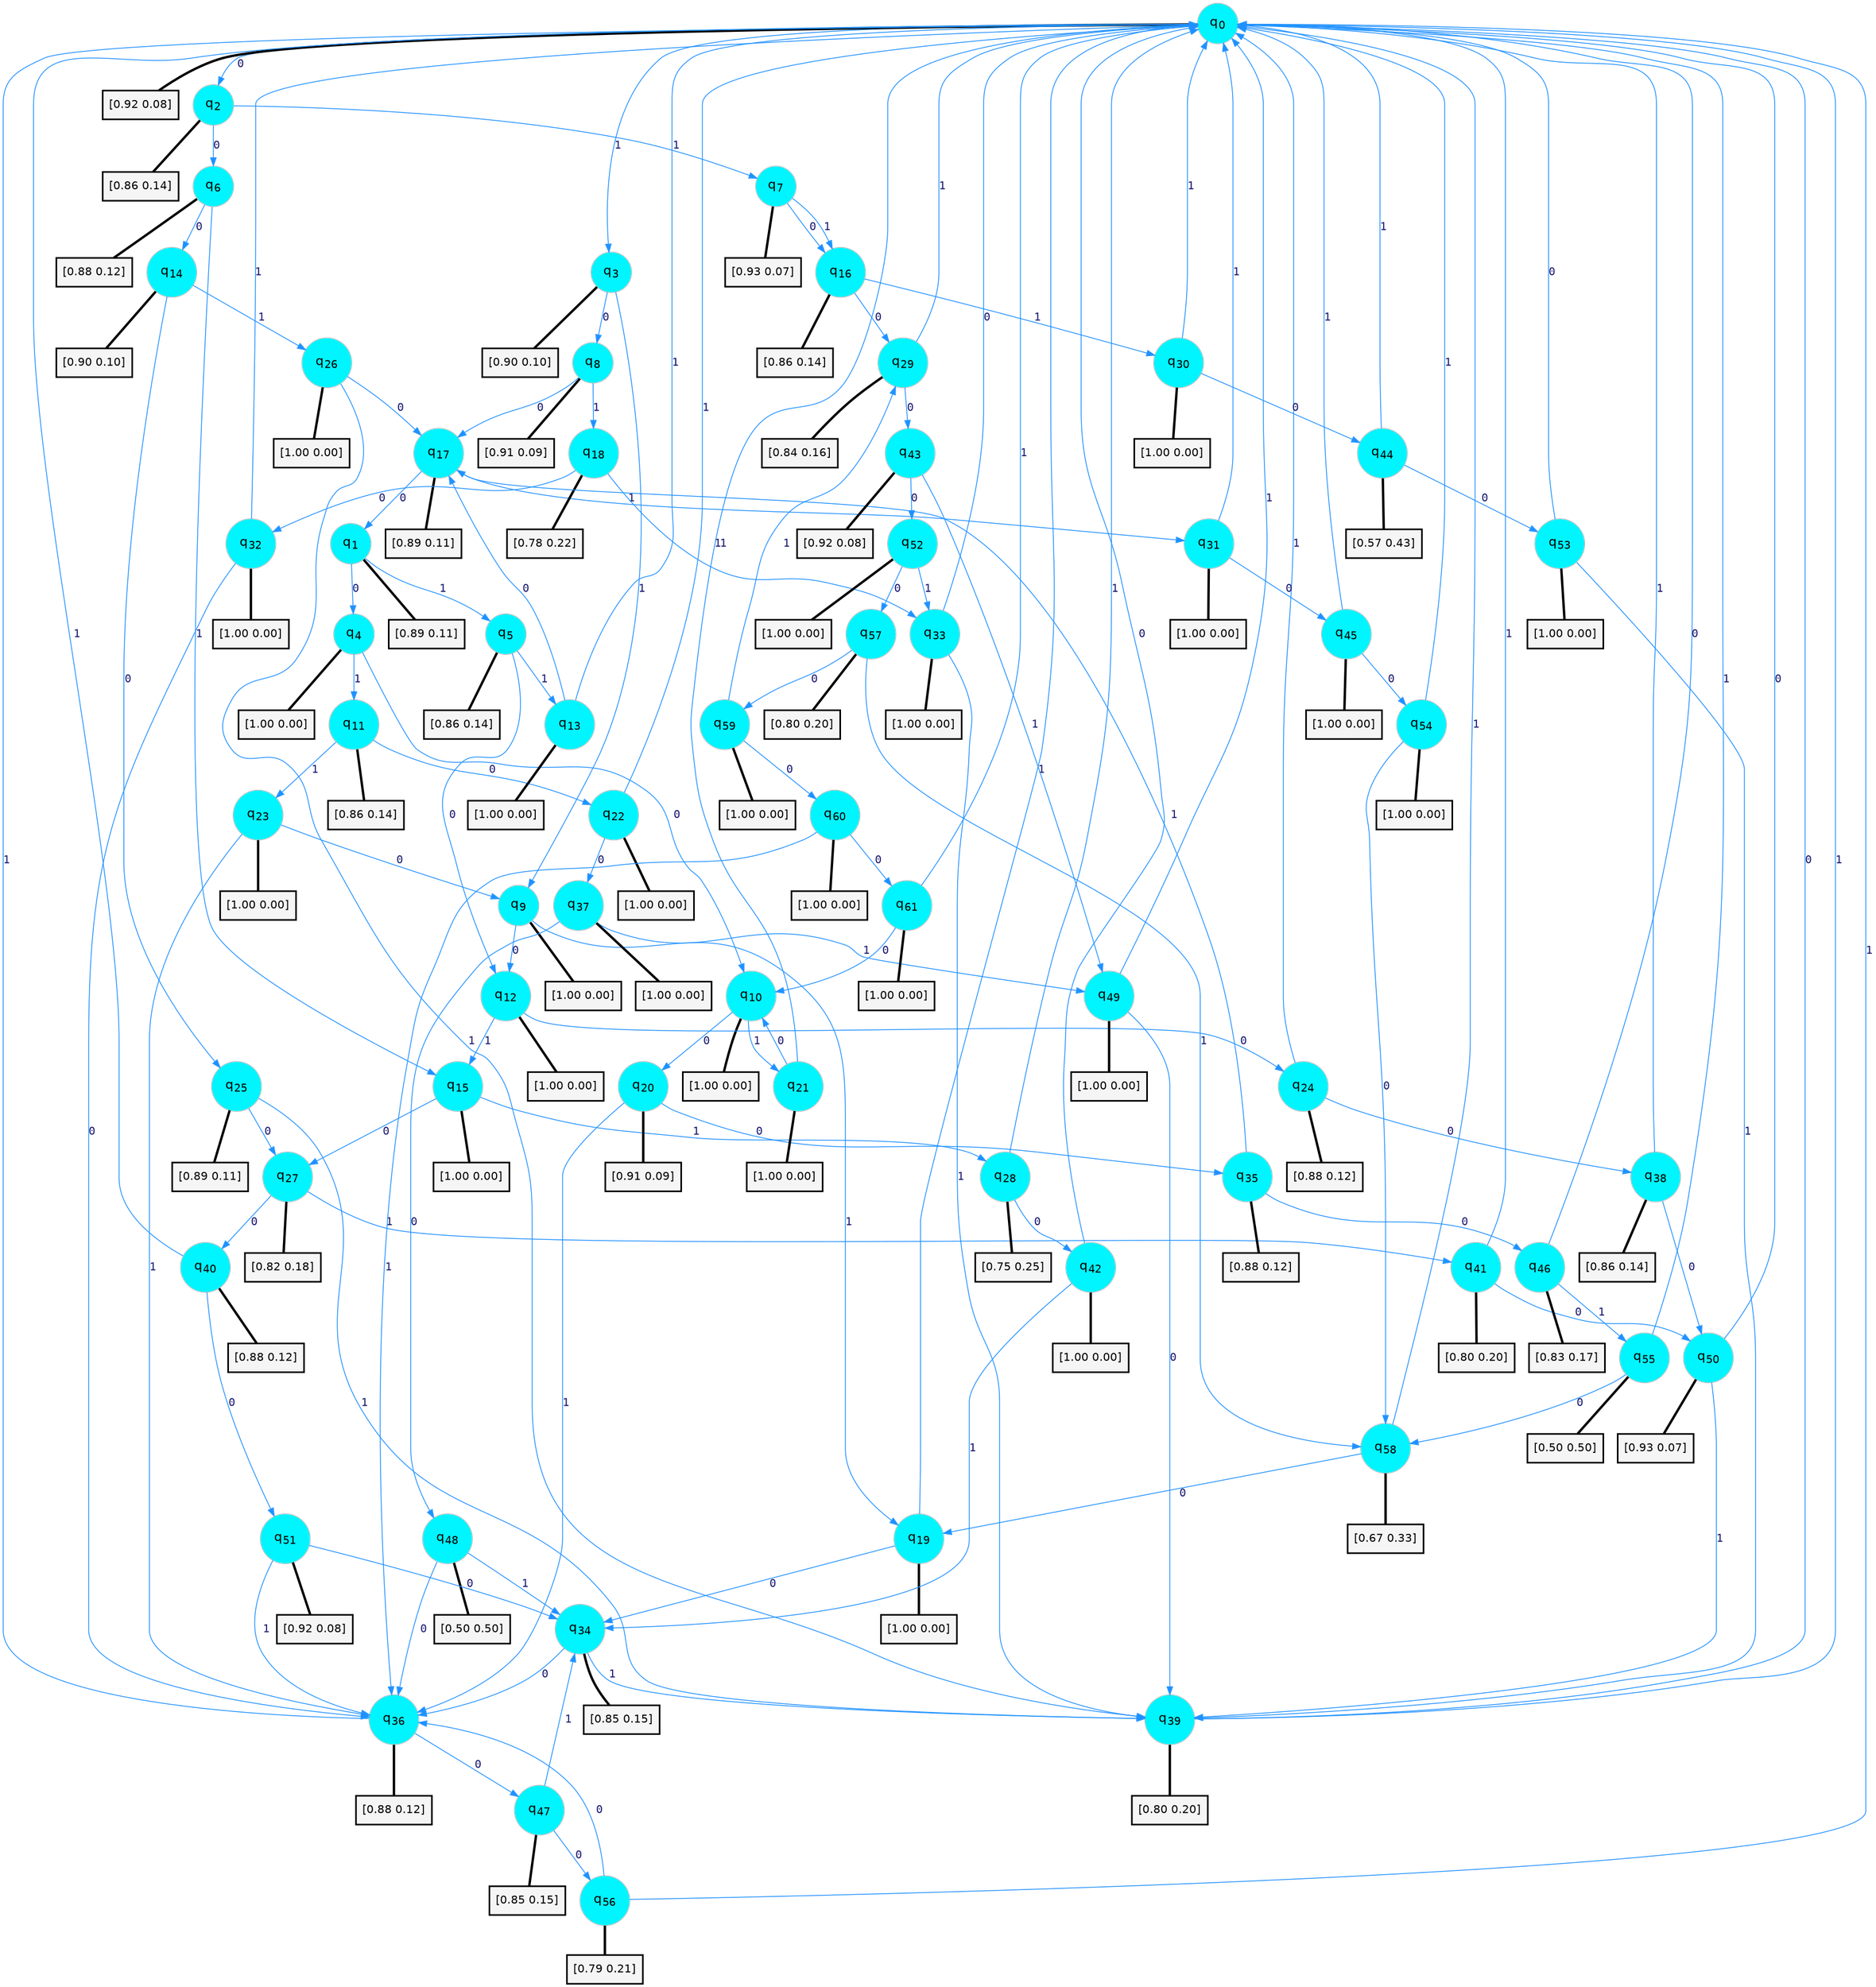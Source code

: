 digraph G {
graph [
bgcolor=transparent, dpi=300, rankdir=TD, size="40,25"];
node [
color=gray, fillcolor=turquoise1, fontcolor=black, fontname=Helvetica, fontsize=16, fontweight=bold, shape=circle, style=filled];
edge [
arrowsize=1, color=dodgerblue1, fontcolor=midnightblue, fontname=courier, fontweight=bold, penwidth=1, style=solid, weight=20];
0[label=<q<SUB>0</SUB>>];
1[label=<q<SUB>1</SUB>>];
2[label=<q<SUB>2</SUB>>];
3[label=<q<SUB>3</SUB>>];
4[label=<q<SUB>4</SUB>>];
5[label=<q<SUB>5</SUB>>];
6[label=<q<SUB>6</SUB>>];
7[label=<q<SUB>7</SUB>>];
8[label=<q<SUB>8</SUB>>];
9[label=<q<SUB>9</SUB>>];
10[label=<q<SUB>10</SUB>>];
11[label=<q<SUB>11</SUB>>];
12[label=<q<SUB>12</SUB>>];
13[label=<q<SUB>13</SUB>>];
14[label=<q<SUB>14</SUB>>];
15[label=<q<SUB>15</SUB>>];
16[label=<q<SUB>16</SUB>>];
17[label=<q<SUB>17</SUB>>];
18[label=<q<SUB>18</SUB>>];
19[label=<q<SUB>19</SUB>>];
20[label=<q<SUB>20</SUB>>];
21[label=<q<SUB>21</SUB>>];
22[label=<q<SUB>22</SUB>>];
23[label=<q<SUB>23</SUB>>];
24[label=<q<SUB>24</SUB>>];
25[label=<q<SUB>25</SUB>>];
26[label=<q<SUB>26</SUB>>];
27[label=<q<SUB>27</SUB>>];
28[label=<q<SUB>28</SUB>>];
29[label=<q<SUB>29</SUB>>];
30[label=<q<SUB>30</SUB>>];
31[label=<q<SUB>31</SUB>>];
32[label=<q<SUB>32</SUB>>];
33[label=<q<SUB>33</SUB>>];
34[label=<q<SUB>34</SUB>>];
35[label=<q<SUB>35</SUB>>];
36[label=<q<SUB>36</SUB>>];
37[label=<q<SUB>37</SUB>>];
38[label=<q<SUB>38</SUB>>];
39[label=<q<SUB>39</SUB>>];
40[label=<q<SUB>40</SUB>>];
41[label=<q<SUB>41</SUB>>];
42[label=<q<SUB>42</SUB>>];
43[label=<q<SUB>43</SUB>>];
44[label=<q<SUB>44</SUB>>];
45[label=<q<SUB>45</SUB>>];
46[label=<q<SUB>46</SUB>>];
47[label=<q<SUB>47</SUB>>];
48[label=<q<SUB>48</SUB>>];
49[label=<q<SUB>49</SUB>>];
50[label=<q<SUB>50</SUB>>];
51[label=<q<SUB>51</SUB>>];
52[label=<q<SUB>52</SUB>>];
53[label=<q<SUB>53</SUB>>];
54[label=<q<SUB>54</SUB>>];
55[label=<q<SUB>55</SUB>>];
56[label=<q<SUB>56</SUB>>];
57[label=<q<SUB>57</SUB>>];
58[label=<q<SUB>58</SUB>>];
59[label=<q<SUB>59</SUB>>];
60[label=<q<SUB>60</SUB>>];
61[label=<q<SUB>61</SUB>>];
62[label="[0.92 0.08]", shape=box,fontcolor=black, fontname=Helvetica, fontsize=14, penwidth=2, fillcolor=whitesmoke,color=black];
63[label="[0.89 0.11]", shape=box,fontcolor=black, fontname=Helvetica, fontsize=14, penwidth=2, fillcolor=whitesmoke,color=black];
64[label="[0.86 0.14]", shape=box,fontcolor=black, fontname=Helvetica, fontsize=14, penwidth=2, fillcolor=whitesmoke,color=black];
65[label="[0.90 0.10]", shape=box,fontcolor=black, fontname=Helvetica, fontsize=14, penwidth=2, fillcolor=whitesmoke,color=black];
66[label="[1.00 0.00]", shape=box,fontcolor=black, fontname=Helvetica, fontsize=14, penwidth=2, fillcolor=whitesmoke,color=black];
67[label="[0.86 0.14]", shape=box,fontcolor=black, fontname=Helvetica, fontsize=14, penwidth=2, fillcolor=whitesmoke,color=black];
68[label="[0.88 0.12]", shape=box,fontcolor=black, fontname=Helvetica, fontsize=14, penwidth=2, fillcolor=whitesmoke,color=black];
69[label="[0.93 0.07]", shape=box,fontcolor=black, fontname=Helvetica, fontsize=14, penwidth=2, fillcolor=whitesmoke,color=black];
70[label="[0.91 0.09]", shape=box,fontcolor=black, fontname=Helvetica, fontsize=14, penwidth=2, fillcolor=whitesmoke,color=black];
71[label="[1.00 0.00]", shape=box,fontcolor=black, fontname=Helvetica, fontsize=14, penwidth=2, fillcolor=whitesmoke,color=black];
72[label="[1.00 0.00]", shape=box,fontcolor=black, fontname=Helvetica, fontsize=14, penwidth=2, fillcolor=whitesmoke,color=black];
73[label="[0.86 0.14]", shape=box,fontcolor=black, fontname=Helvetica, fontsize=14, penwidth=2, fillcolor=whitesmoke,color=black];
74[label="[1.00 0.00]", shape=box,fontcolor=black, fontname=Helvetica, fontsize=14, penwidth=2, fillcolor=whitesmoke,color=black];
75[label="[1.00 0.00]", shape=box,fontcolor=black, fontname=Helvetica, fontsize=14, penwidth=2, fillcolor=whitesmoke,color=black];
76[label="[0.90 0.10]", shape=box,fontcolor=black, fontname=Helvetica, fontsize=14, penwidth=2, fillcolor=whitesmoke,color=black];
77[label="[1.00 0.00]", shape=box,fontcolor=black, fontname=Helvetica, fontsize=14, penwidth=2, fillcolor=whitesmoke,color=black];
78[label="[0.86 0.14]", shape=box,fontcolor=black, fontname=Helvetica, fontsize=14, penwidth=2, fillcolor=whitesmoke,color=black];
79[label="[0.89 0.11]", shape=box,fontcolor=black, fontname=Helvetica, fontsize=14, penwidth=2, fillcolor=whitesmoke,color=black];
80[label="[0.78 0.22]", shape=box,fontcolor=black, fontname=Helvetica, fontsize=14, penwidth=2, fillcolor=whitesmoke,color=black];
81[label="[1.00 0.00]", shape=box,fontcolor=black, fontname=Helvetica, fontsize=14, penwidth=2, fillcolor=whitesmoke,color=black];
82[label="[0.91 0.09]", shape=box,fontcolor=black, fontname=Helvetica, fontsize=14, penwidth=2, fillcolor=whitesmoke,color=black];
83[label="[1.00 0.00]", shape=box,fontcolor=black, fontname=Helvetica, fontsize=14, penwidth=2, fillcolor=whitesmoke,color=black];
84[label="[1.00 0.00]", shape=box,fontcolor=black, fontname=Helvetica, fontsize=14, penwidth=2, fillcolor=whitesmoke,color=black];
85[label="[1.00 0.00]", shape=box,fontcolor=black, fontname=Helvetica, fontsize=14, penwidth=2, fillcolor=whitesmoke,color=black];
86[label="[0.88 0.12]", shape=box,fontcolor=black, fontname=Helvetica, fontsize=14, penwidth=2, fillcolor=whitesmoke,color=black];
87[label="[0.89 0.11]", shape=box,fontcolor=black, fontname=Helvetica, fontsize=14, penwidth=2, fillcolor=whitesmoke,color=black];
88[label="[1.00 0.00]", shape=box,fontcolor=black, fontname=Helvetica, fontsize=14, penwidth=2, fillcolor=whitesmoke,color=black];
89[label="[0.82 0.18]", shape=box,fontcolor=black, fontname=Helvetica, fontsize=14, penwidth=2, fillcolor=whitesmoke,color=black];
90[label="[0.75 0.25]", shape=box,fontcolor=black, fontname=Helvetica, fontsize=14, penwidth=2, fillcolor=whitesmoke,color=black];
91[label="[0.84 0.16]", shape=box,fontcolor=black, fontname=Helvetica, fontsize=14, penwidth=2, fillcolor=whitesmoke,color=black];
92[label="[1.00 0.00]", shape=box,fontcolor=black, fontname=Helvetica, fontsize=14, penwidth=2, fillcolor=whitesmoke,color=black];
93[label="[1.00 0.00]", shape=box,fontcolor=black, fontname=Helvetica, fontsize=14, penwidth=2, fillcolor=whitesmoke,color=black];
94[label="[1.00 0.00]", shape=box,fontcolor=black, fontname=Helvetica, fontsize=14, penwidth=2, fillcolor=whitesmoke,color=black];
95[label="[1.00 0.00]", shape=box,fontcolor=black, fontname=Helvetica, fontsize=14, penwidth=2, fillcolor=whitesmoke,color=black];
96[label="[0.85 0.15]", shape=box,fontcolor=black, fontname=Helvetica, fontsize=14, penwidth=2, fillcolor=whitesmoke,color=black];
97[label="[0.88 0.12]", shape=box,fontcolor=black, fontname=Helvetica, fontsize=14, penwidth=2, fillcolor=whitesmoke,color=black];
98[label="[0.88 0.12]", shape=box,fontcolor=black, fontname=Helvetica, fontsize=14, penwidth=2, fillcolor=whitesmoke,color=black];
99[label="[1.00 0.00]", shape=box,fontcolor=black, fontname=Helvetica, fontsize=14, penwidth=2, fillcolor=whitesmoke,color=black];
100[label="[0.86 0.14]", shape=box,fontcolor=black, fontname=Helvetica, fontsize=14, penwidth=2, fillcolor=whitesmoke,color=black];
101[label="[0.80 0.20]", shape=box,fontcolor=black, fontname=Helvetica, fontsize=14, penwidth=2, fillcolor=whitesmoke,color=black];
102[label="[0.88 0.12]", shape=box,fontcolor=black, fontname=Helvetica, fontsize=14, penwidth=2, fillcolor=whitesmoke,color=black];
103[label="[0.80 0.20]", shape=box,fontcolor=black, fontname=Helvetica, fontsize=14, penwidth=2, fillcolor=whitesmoke,color=black];
104[label="[1.00 0.00]", shape=box,fontcolor=black, fontname=Helvetica, fontsize=14, penwidth=2, fillcolor=whitesmoke,color=black];
105[label="[0.92 0.08]", shape=box,fontcolor=black, fontname=Helvetica, fontsize=14, penwidth=2, fillcolor=whitesmoke,color=black];
106[label="[0.57 0.43]", shape=box,fontcolor=black, fontname=Helvetica, fontsize=14, penwidth=2, fillcolor=whitesmoke,color=black];
107[label="[1.00 0.00]", shape=box,fontcolor=black, fontname=Helvetica, fontsize=14, penwidth=2, fillcolor=whitesmoke,color=black];
108[label="[0.83 0.17]", shape=box,fontcolor=black, fontname=Helvetica, fontsize=14, penwidth=2, fillcolor=whitesmoke,color=black];
109[label="[0.85 0.15]", shape=box,fontcolor=black, fontname=Helvetica, fontsize=14, penwidth=2, fillcolor=whitesmoke,color=black];
110[label="[0.50 0.50]", shape=box,fontcolor=black, fontname=Helvetica, fontsize=14, penwidth=2, fillcolor=whitesmoke,color=black];
111[label="[1.00 0.00]", shape=box,fontcolor=black, fontname=Helvetica, fontsize=14, penwidth=2, fillcolor=whitesmoke,color=black];
112[label="[0.93 0.07]", shape=box,fontcolor=black, fontname=Helvetica, fontsize=14, penwidth=2, fillcolor=whitesmoke,color=black];
113[label="[0.92 0.08]", shape=box,fontcolor=black, fontname=Helvetica, fontsize=14, penwidth=2, fillcolor=whitesmoke,color=black];
114[label="[1.00 0.00]", shape=box,fontcolor=black, fontname=Helvetica, fontsize=14, penwidth=2, fillcolor=whitesmoke,color=black];
115[label="[1.00 0.00]", shape=box,fontcolor=black, fontname=Helvetica, fontsize=14, penwidth=2, fillcolor=whitesmoke,color=black];
116[label="[1.00 0.00]", shape=box,fontcolor=black, fontname=Helvetica, fontsize=14, penwidth=2, fillcolor=whitesmoke,color=black];
117[label="[0.50 0.50]", shape=box,fontcolor=black, fontname=Helvetica, fontsize=14, penwidth=2, fillcolor=whitesmoke,color=black];
118[label="[0.79 0.21]", shape=box,fontcolor=black, fontname=Helvetica, fontsize=14, penwidth=2, fillcolor=whitesmoke,color=black];
119[label="[0.80 0.20]", shape=box,fontcolor=black, fontname=Helvetica, fontsize=14, penwidth=2, fillcolor=whitesmoke,color=black];
120[label="[0.67 0.33]", shape=box,fontcolor=black, fontname=Helvetica, fontsize=14, penwidth=2, fillcolor=whitesmoke,color=black];
121[label="[1.00 0.00]", shape=box,fontcolor=black, fontname=Helvetica, fontsize=14, penwidth=2, fillcolor=whitesmoke,color=black];
122[label="[1.00 0.00]", shape=box,fontcolor=black, fontname=Helvetica, fontsize=14, penwidth=2, fillcolor=whitesmoke,color=black];
123[label="[1.00 0.00]", shape=box,fontcolor=black, fontname=Helvetica, fontsize=14, penwidth=2, fillcolor=whitesmoke,color=black];
0->2 [label=0];
0->3 [label=1];
0->62 [arrowhead=none, penwidth=3,color=black];
1->4 [label=0];
1->5 [label=1];
1->63 [arrowhead=none, penwidth=3,color=black];
2->6 [label=0];
2->7 [label=1];
2->64 [arrowhead=none, penwidth=3,color=black];
3->8 [label=0];
3->9 [label=1];
3->65 [arrowhead=none, penwidth=3,color=black];
4->10 [label=0];
4->11 [label=1];
4->66 [arrowhead=none, penwidth=3,color=black];
5->12 [label=0];
5->13 [label=1];
5->67 [arrowhead=none, penwidth=3,color=black];
6->14 [label=0];
6->15 [label=1];
6->68 [arrowhead=none, penwidth=3,color=black];
7->16 [label=0];
7->16 [label=1];
7->69 [arrowhead=none, penwidth=3,color=black];
8->17 [label=0];
8->18 [label=1];
8->70 [arrowhead=none, penwidth=3,color=black];
9->12 [label=0];
9->19 [label=1];
9->71 [arrowhead=none, penwidth=3,color=black];
10->20 [label=0];
10->21 [label=1];
10->72 [arrowhead=none, penwidth=3,color=black];
11->22 [label=0];
11->23 [label=1];
11->73 [arrowhead=none, penwidth=3,color=black];
12->24 [label=0];
12->15 [label=1];
12->74 [arrowhead=none, penwidth=3,color=black];
13->17 [label=0];
13->0 [label=1];
13->75 [arrowhead=none, penwidth=3,color=black];
14->25 [label=0];
14->26 [label=1];
14->76 [arrowhead=none, penwidth=3,color=black];
15->27 [label=0];
15->28 [label=1];
15->77 [arrowhead=none, penwidth=3,color=black];
16->29 [label=0];
16->30 [label=1];
16->78 [arrowhead=none, penwidth=3,color=black];
17->1 [label=0];
17->31 [label=1];
17->79 [arrowhead=none, penwidth=3,color=black];
18->32 [label=0];
18->33 [label=1];
18->80 [arrowhead=none, penwidth=3,color=black];
19->34 [label=0];
19->0 [label=1];
19->81 [arrowhead=none, penwidth=3,color=black];
20->35 [label=0];
20->36 [label=1];
20->82 [arrowhead=none, penwidth=3,color=black];
21->10 [label=0];
21->0 [label=1];
21->83 [arrowhead=none, penwidth=3,color=black];
22->37 [label=0];
22->0 [label=1];
22->84 [arrowhead=none, penwidth=3,color=black];
23->9 [label=0];
23->36 [label=1];
23->85 [arrowhead=none, penwidth=3,color=black];
24->38 [label=0];
24->0 [label=1];
24->86 [arrowhead=none, penwidth=3,color=black];
25->27 [label=0];
25->39 [label=1];
25->87 [arrowhead=none, penwidth=3,color=black];
26->17 [label=0];
26->39 [label=1];
26->88 [arrowhead=none, penwidth=3,color=black];
27->40 [label=0];
27->41 [label=1];
27->89 [arrowhead=none, penwidth=3,color=black];
28->42 [label=0];
28->0 [label=1];
28->90 [arrowhead=none, penwidth=3,color=black];
29->43 [label=0];
29->0 [label=1];
29->91 [arrowhead=none, penwidth=3,color=black];
30->44 [label=0];
30->0 [label=1];
30->92 [arrowhead=none, penwidth=3,color=black];
31->45 [label=0];
31->0 [label=1];
31->93 [arrowhead=none, penwidth=3,color=black];
32->36 [label=0];
32->0 [label=1];
32->94 [arrowhead=none, penwidth=3,color=black];
33->0 [label=0];
33->39 [label=1];
33->95 [arrowhead=none, penwidth=3,color=black];
34->36 [label=0];
34->39 [label=1];
34->96 [arrowhead=none, penwidth=3,color=black];
35->46 [label=0];
35->17 [label=1];
35->97 [arrowhead=none, penwidth=3,color=black];
36->47 [label=0];
36->0 [label=1];
36->98 [arrowhead=none, penwidth=3,color=black];
37->48 [label=0];
37->49 [label=1];
37->99 [arrowhead=none, penwidth=3,color=black];
38->50 [label=0];
38->0 [label=1];
38->100 [arrowhead=none, penwidth=3,color=black];
39->0 [label=0];
39->0 [label=1];
39->101 [arrowhead=none, penwidth=3,color=black];
40->51 [label=0];
40->0 [label=1];
40->102 [arrowhead=none, penwidth=3,color=black];
41->50 [label=0];
41->0 [label=1];
41->103 [arrowhead=none, penwidth=3,color=black];
42->0 [label=0];
42->34 [label=1];
42->104 [arrowhead=none, penwidth=3,color=black];
43->52 [label=0];
43->49 [label=1];
43->105 [arrowhead=none, penwidth=3,color=black];
44->53 [label=0];
44->0 [label=1];
44->106 [arrowhead=none, penwidth=3,color=black];
45->54 [label=0];
45->0 [label=1];
45->107 [arrowhead=none, penwidth=3,color=black];
46->0 [label=0];
46->55 [label=1];
46->108 [arrowhead=none, penwidth=3,color=black];
47->56 [label=0];
47->34 [label=1];
47->109 [arrowhead=none, penwidth=3,color=black];
48->36 [label=0];
48->34 [label=1];
48->110 [arrowhead=none, penwidth=3,color=black];
49->39 [label=0];
49->0 [label=1];
49->111 [arrowhead=none, penwidth=3,color=black];
50->0 [label=0];
50->39 [label=1];
50->112 [arrowhead=none, penwidth=3,color=black];
51->34 [label=0];
51->36 [label=1];
51->113 [arrowhead=none, penwidth=3,color=black];
52->57 [label=0];
52->33 [label=1];
52->114 [arrowhead=none, penwidth=3,color=black];
53->0 [label=0];
53->39 [label=1];
53->115 [arrowhead=none, penwidth=3,color=black];
54->58 [label=0];
54->0 [label=1];
54->116 [arrowhead=none, penwidth=3,color=black];
55->58 [label=0];
55->0 [label=1];
55->117 [arrowhead=none, penwidth=3,color=black];
56->36 [label=0];
56->0 [label=1];
56->118 [arrowhead=none, penwidth=3,color=black];
57->59 [label=0];
57->58 [label=1];
57->119 [arrowhead=none, penwidth=3,color=black];
58->19 [label=0];
58->0 [label=1];
58->120 [arrowhead=none, penwidth=3,color=black];
59->60 [label=0];
59->29 [label=1];
59->121 [arrowhead=none, penwidth=3,color=black];
60->61 [label=0];
60->36 [label=1];
60->122 [arrowhead=none, penwidth=3,color=black];
61->10 [label=0];
61->0 [label=1];
61->123 [arrowhead=none, penwidth=3,color=black];
}
